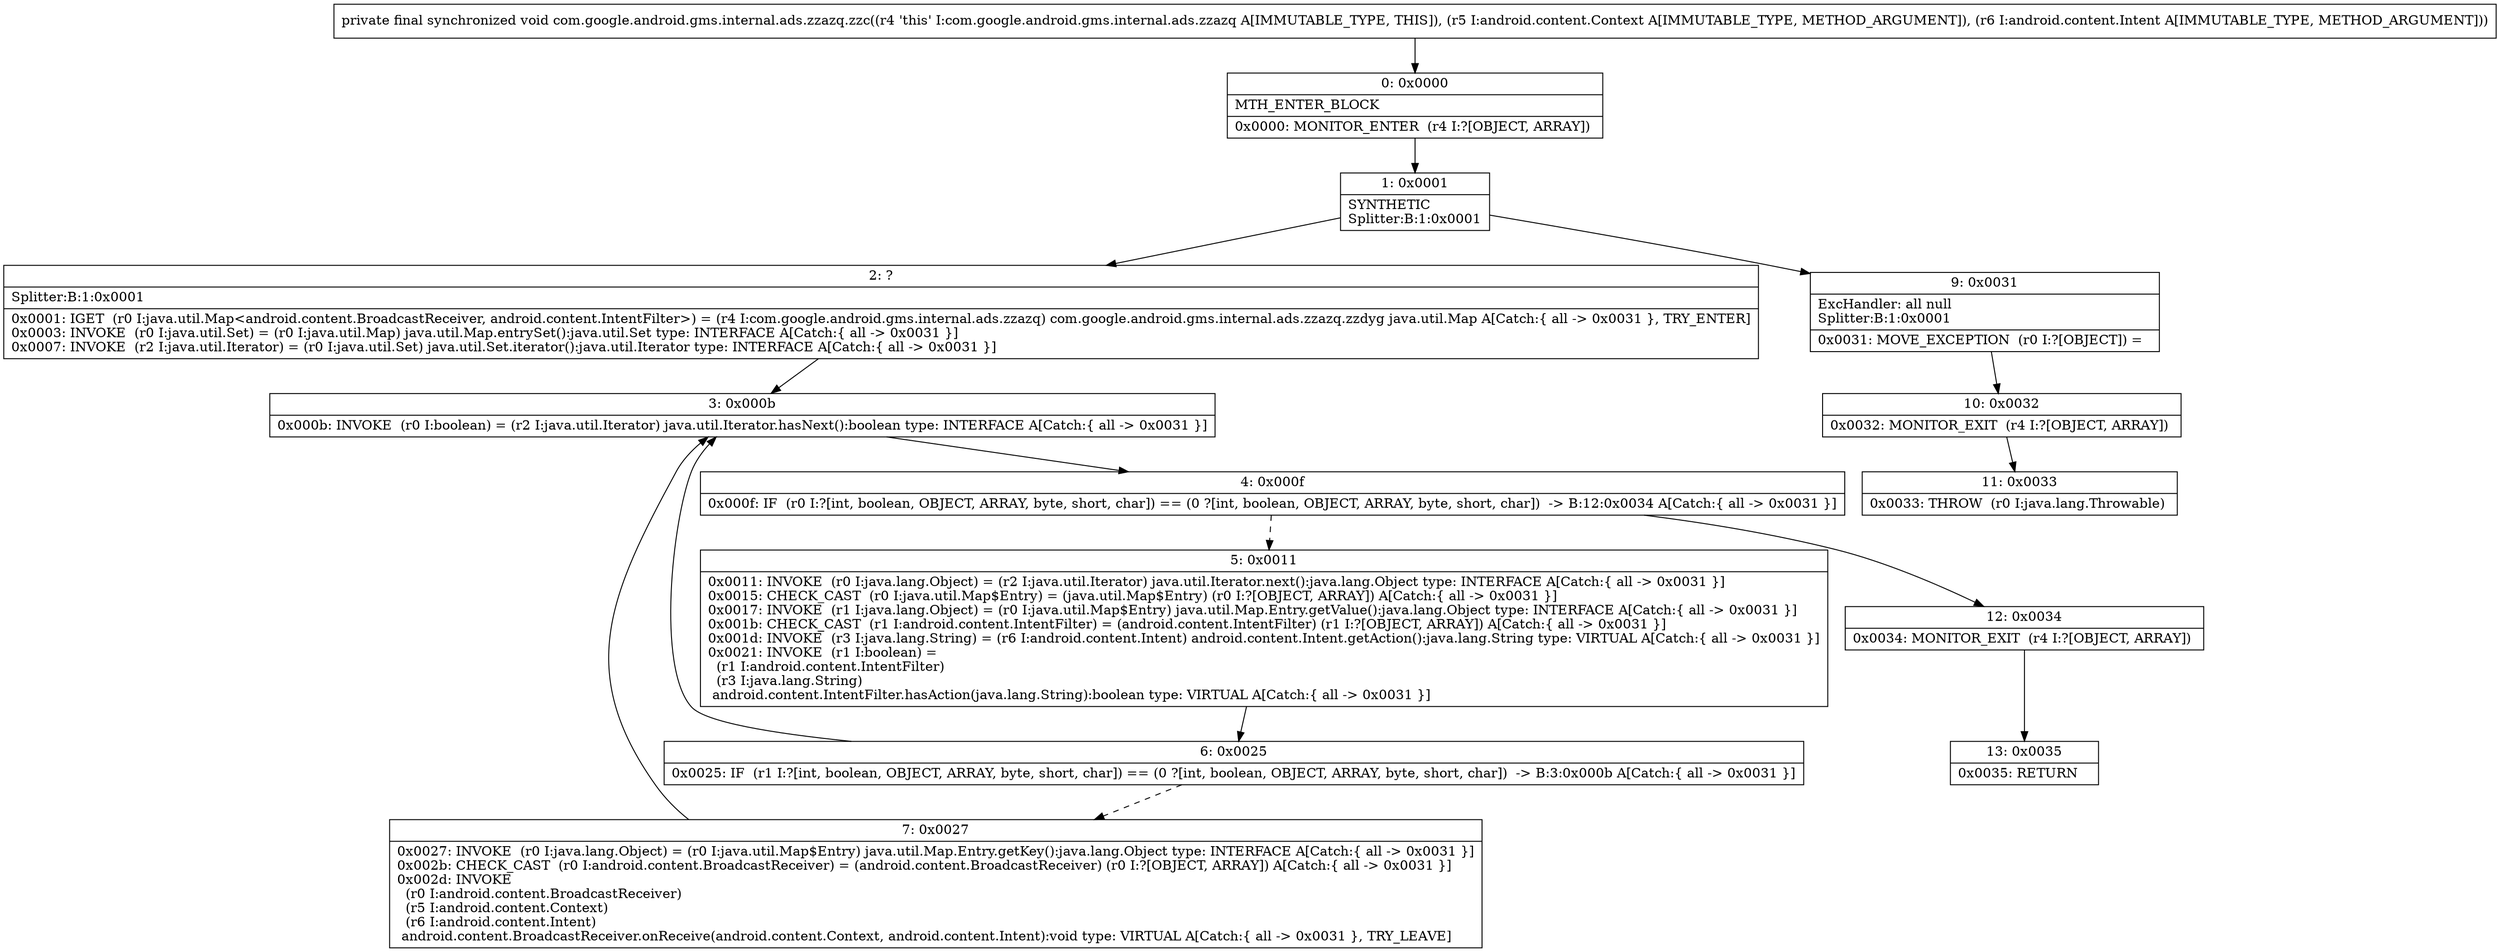 digraph "CFG forcom.google.android.gms.internal.ads.zzazq.zzc(Landroid\/content\/Context;Landroid\/content\/Intent;)V" {
Node_0 [shape=record,label="{0\:\ 0x0000|MTH_ENTER_BLOCK\l|0x0000: MONITOR_ENTER  (r4 I:?[OBJECT, ARRAY]) \l}"];
Node_1 [shape=record,label="{1\:\ 0x0001|SYNTHETIC\lSplitter:B:1:0x0001\l}"];
Node_2 [shape=record,label="{2\:\ ?|Splitter:B:1:0x0001\l|0x0001: IGET  (r0 I:java.util.Map\<android.content.BroadcastReceiver, android.content.IntentFilter\>) = (r4 I:com.google.android.gms.internal.ads.zzazq) com.google.android.gms.internal.ads.zzazq.zzdyg java.util.Map A[Catch:\{ all \-\> 0x0031 \}, TRY_ENTER]\l0x0003: INVOKE  (r0 I:java.util.Set) = (r0 I:java.util.Map) java.util.Map.entrySet():java.util.Set type: INTERFACE A[Catch:\{ all \-\> 0x0031 \}]\l0x0007: INVOKE  (r2 I:java.util.Iterator) = (r0 I:java.util.Set) java.util.Set.iterator():java.util.Iterator type: INTERFACE A[Catch:\{ all \-\> 0x0031 \}]\l}"];
Node_3 [shape=record,label="{3\:\ 0x000b|0x000b: INVOKE  (r0 I:boolean) = (r2 I:java.util.Iterator) java.util.Iterator.hasNext():boolean type: INTERFACE A[Catch:\{ all \-\> 0x0031 \}]\l}"];
Node_4 [shape=record,label="{4\:\ 0x000f|0x000f: IF  (r0 I:?[int, boolean, OBJECT, ARRAY, byte, short, char]) == (0 ?[int, boolean, OBJECT, ARRAY, byte, short, char])  \-\> B:12:0x0034 A[Catch:\{ all \-\> 0x0031 \}]\l}"];
Node_5 [shape=record,label="{5\:\ 0x0011|0x0011: INVOKE  (r0 I:java.lang.Object) = (r2 I:java.util.Iterator) java.util.Iterator.next():java.lang.Object type: INTERFACE A[Catch:\{ all \-\> 0x0031 \}]\l0x0015: CHECK_CAST  (r0 I:java.util.Map$Entry) = (java.util.Map$Entry) (r0 I:?[OBJECT, ARRAY]) A[Catch:\{ all \-\> 0x0031 \}]\l0x0017: INVOKE  (r1 I:java.lang.Object) = (r0 I:java.util.Map$Entry) java.util.Map.Entry.getValue():java.lang.Object type: INTERFACE A[Catch:\{ all \-\> 0x0031 \}]\l0x001b: CHECK_CAST  (r1 I:android.content.IntentFilter) = (android.content.IntentFilter) (r1 I:?[OBJECT, ARRAY]) A[Catch:\{ all \-\> 0x0031 \}]\l0x001d: INVOKE  (r3 I:java.lang.String) = (r6 I:android.content.Intent) android.content.Intent.getAction():java.lang.String type: VIRTUAL A[Catch:\{ all \-\> 0x0031 \}]\l0x0021: INVOKE  (r1 I:boolean) = \l  (r1 I:android.content.IntentFilter)\l  (r3 I:java.lang.String)\l android.content.IntentFilter.hasAction(java.lang.String):boolean type: VIRTUAL A[Catch:\{ all \-\> 0x0031 \}]\l}"];
Node_6 [shape=record,label="{6\:\ 0x0025|0x0025: IF  (r1 I:?[int, boolean, OBJECT, ARRAY, byte, short, char]) == (0 ?[int, boolean, OBJECT, ARRAY, byte, short, char])  \-\> B:3:0x000b A[Catch:\{ all \-\> 0x0031 \}]\l}"];
Node_7 [shape=record,label="{7\:\ 0x0027|0x0027: INVOKE  (r0 I:java.lang.Object) = (r0 I:java.util.Map$Entry) java.util.Map.Entry.getKey():java.lang.Object type: INTERFACE A[Catch:\{ all \-\> 0x0031 \}]\l0x002b: CHECK_CAST  (r0 I:android.content.BroadcastReceiver) = (android.content.BroadcastReceiver) (r0 I:?[OBJECT, ARRAY]) A[Catch:\{ all \-\> 0x0031 \}]\l0x002d: INVOKE  \l  (r0 I:android.content.BroadcastReceiver)\l  (r5 I:android.content.Context)\l  (r6 I:android.content.Intent)\l android.content.BroadcastReceiver.onReceive(android.content.Context, android.content.Intent):void type: VIRTUAL A[Catch:\{ all \-\> 0x0031 \}, TRY_LEAVE]\l}"];
Node_9 [shape=record,label="{9\:\ 0x0031|ExcHandler: all null\lSplitter:B:1:0x0001\l|0x0031: MOVE_EXCEPTION  (r0 I:?[OBJECT]) =  \l}"];
Node_10 [shape=record,label="{10\:\ 0x0032|0x0032: MONITOR_EXIT  (r4 I:?[OBJECT, ARRAY]) \l}"];
Node_11 [shape=record,label="{11\:\ 0x0033|0x0033: THROW  (r0 I:java.lang.Throwable) \l}"];
Node_12 [shape=record,label="{12\:\ 0x0034|0x0034: MONITOR_EXIT  (r4 I:?[OBJECT, ARRAY]) \l}"];
Node_13 [shape=record,label="{13\:\ 0x0035|0x0035: RETURN   \l}"];
MethodNode[shape=record,label="{private final synchronized void com.google.android.gms.internal.ads.zzazq.zzc((r4 'this' I:com.google.android.gms.internal.ads.zzazq A[IMMUTABLE_TYPE, THIS]), (r5 I:android.content.Context A[IMMUTABLE_TYPE, METHOD_ARGUMENT]), (r6 I:android.content.Intent A[IMMUTABLE_TYPE, METHOD_ARGUMENT])) }"];
MethodNode -> Node_0;
Node_0 -> Node_1;
Node_1 -> Node_2;
Node_1 -> Node_9;
Node_2 -> Node_3;
Node_3 -> Node_4;
Node_4 -> Node_5[style=dashed];
Node_4 -> Node_12;
Node_5 -> Node_6;
Node_6 -> Node_3;
Node_6 -> Node_7[style=dashed];
Node_7 -> Node_3;
Node_9 -> Node_10;
Node_10 -> Node_11;
Node_12 -> Node_13;
}

